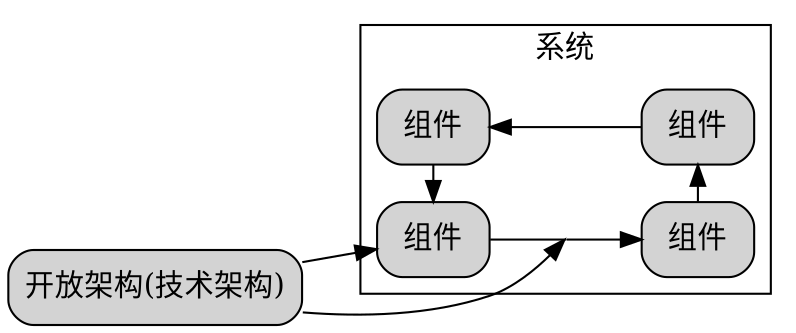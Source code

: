 digraph G {
  graph [rankdir=LR,compound=true];
  node [shape=box, style="rounded,filled"];
  
  subgraph cluster_MOSA_benefits{
    label="系统"
    node1[label="组件"]
    node2[label="组件"] 
    node3[label="组件"]
    node4[label="组件"]
    
    // 创建不可见节点
    invis_node [shape=point, width=0, height=0, label=""]
    
    // 重新连接节点，在node1和node2之间插入不可见节点
    node1 -> invis_node [dir=none]  // dir=none 表示没有箭头
    invis_node -> node2
    
    node2 -> node3
    node3 -> node4
    node4 -> node1
    
    {rank=same;node1;node4}
    {rank=same;node2;node3}
  }
TA[label="开放架构(技术架构)"]
TA->node1
TA->invis_node
  
  // 示例：如何连接到隐藏节点
  // external_node -> invis_node
}
/*
digraph G {
  graph [rankdir=LR,compound=true];
  node [shape=box, style="rounded,filled"];
subgraph cluster_MOSA_benefits{
	label="系统"
	node1[label="组件"]
	node2[label="组件"]
	node3[label="组件"]
	node4[label="组件"]
	node1 -> node2
	node2->node3
	node3 ->node4
	node4 -> node1
	{rank=same;node1;node4}
	{rank=same;node2;node3}
}
TA[label="开放架构(技术架构)"]
}*/
